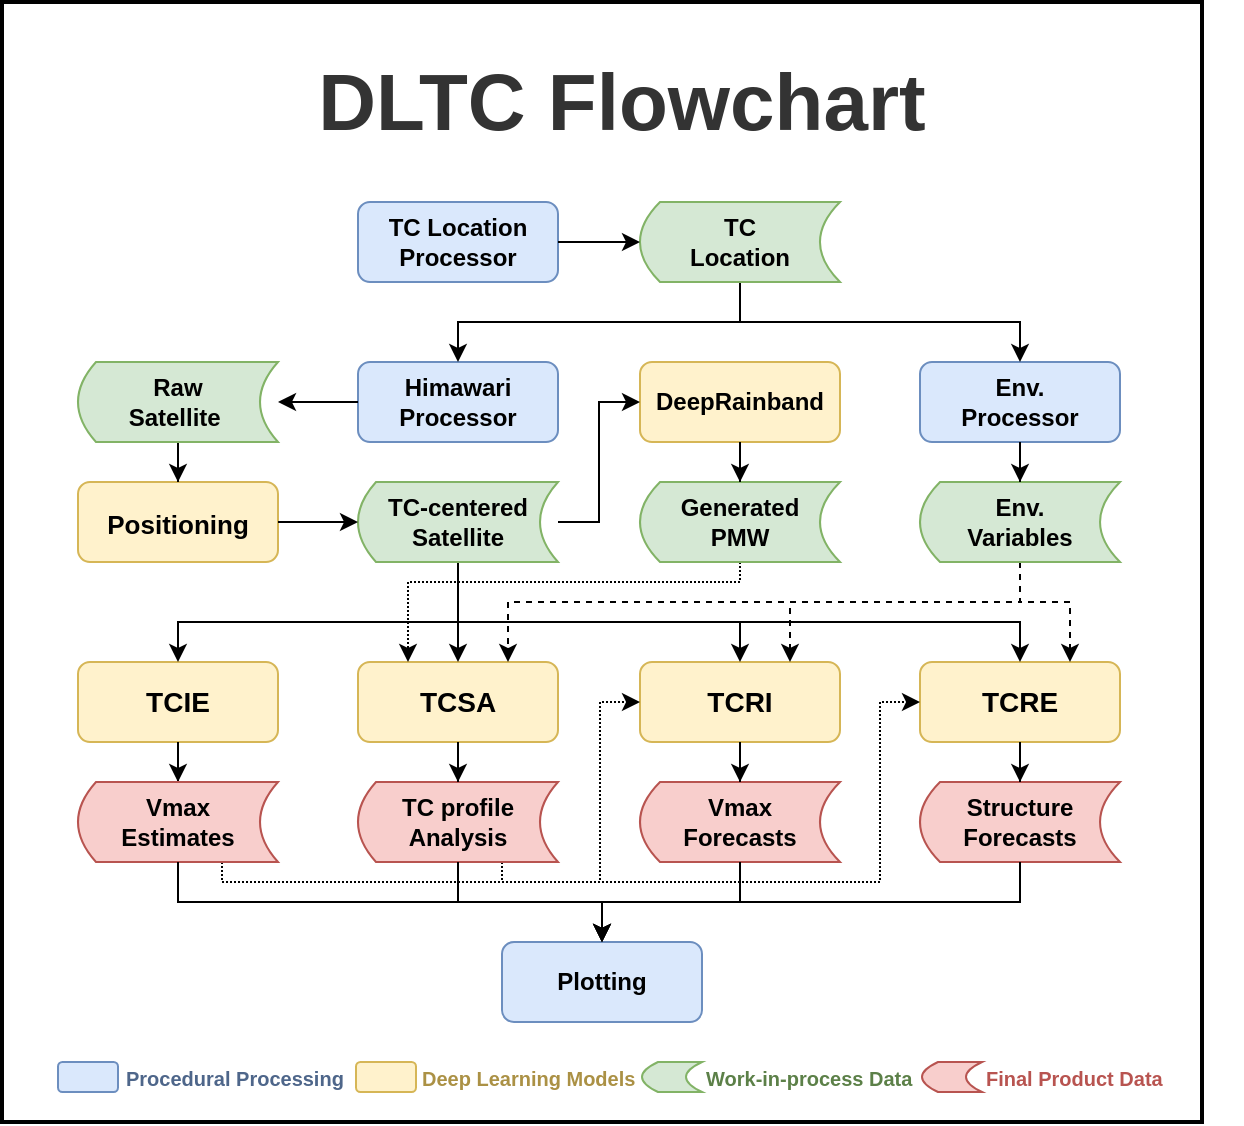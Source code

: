 <mxfile version="23.0.0" type="github">
  <diagram name="Page-1" id="74e2e168-ea6b-b213-b513-2b3c1d86103e">
    <mxGraphModel dx="1653" dy="963" grid="1" gridSize="10" guides="1" tooltips="1" connect="1" arrows="1" fold="1" page="1" pageScale="1" pageWidth="1100" pageHeight="850" background="#ffffff" math="0" shadow="0">
      <root>
        <mxCell id="0" />
        <mxCell id="1" parent="0" />
        <mxCell id="0BZXg8AU5hFF_TGUNgnz-43" value="" style="rounded=0;whiteSpace=wrap;html=1;strokeWidth=2;" vertex="1" parent="1">
          <mxGeometry x="260" y="140" width="600" height="560" as="geometry" />
        </mxCell>
        <mxCell id="0BZXg8AU5hFF_TGUNgnz-27" value="&lt;span style=&quot;font-family: Helvetica; font-style: normal; font-variant-ligatures: normal; font-variant-caps: normal; letter-spacing: normal; orphans: 2; text-indent: 0px; text-transform: none; widows: 2; word-spacing: 0px; -webkit-text-stroke-width: 0px; text-decoration-thickness: initial; text-decoration-style: initial; text-decoration-color: initial; float: none; display: inline !important;&quot;&gt;&lt;font color=&quot;#333333&quot; style=&quot;font-size: 40px;&quot;&gt;&lt;b style=&quot;&quot;&gt;DLTC Flowchart&lt;/b&gt;&lt;/font&gt;&lt;/span&gt;" style="text;whiteSpace=wrap;html=1;fontStyle=0;fontSize=50;align=center;" vertex="1" parent="1">
          <mxGeometry x="260" y="150" width="620" height="60" as="geometry" />
        </mxCell>
        <mxCell id="0BZXg8AU5hFF_TGUNgnz-33" value="" style="rounded=1;whiteSpace=wrap;html=1;fillColor=#fff2cc;strokeColor=#d6b656;movable=1;resizable=1;rotatable=1;deletable=1;editable=1;locked=0;connectable=1;" vertex="1" parent="1">
          <mxGeometry x="437" y="670" width="30" height="15" as="geometry" />
        </mxCell>
        <mxCell id="0BZXg8AU5hFF_TGUNgnz-34" value="" style="rounded=1;whiteSpace=wrap;html=1;fillColor=#dae8fc;strokeColor=#6c8ebf;movable=1;resizable=1;rotatable=1;deletable=1;editable=1;locked=0;connectable=1;" vertex="1" parent="1">
          <mxGeometry x="288" y="670" width="30" height="15" as="geometry" />
        </mxCell>
        <mxCell id="0BZXg8AU5hFF_TGUNgnz-35" value="&lt;font color=&quot;#ab9145&quot; style=&quot;font-size: 10px;&quot;&gt;Deep Learning Models&lt;/font&gt;" style="rounded=0;whiteSpace=wrap;html=1;fillColor=none;strokeColor=none;align=left;movable=1;resizable=1;rotatable=1;deletable=1;editable=1;locked=0;connectable=1;fontStyle=1;fontSize=10;" vertex="1" parent="1">
          <mxGeometry x="468" y="667.5" width="120" height="20" as="geometry" />
        </mxCell>
        <mxCell id="0BZXg8AU5hFF_TGUNgnz-36" value="&lt;font color=&quot;#4e668a&quot; style=&quot;font-size: 10px;&quot;&gt;Procedural Processing&lt;/font&gt;" style="rounded=0;whiteSpace=wrap;html=1;fillColor=none;strokeColor=none;align=left;movable=1;resizable=1;rotatable=1;deletable=1;editable=1;locked=0;connectable=1;fontStyle=1;fontSize=10;" vertex="1" parent="1">
          <mxGeometry x="320" y="667.5" width="128" height="20" as="geometry" />
        </mxCell>
        <mxCell id="0BZXg8AU5hFF_TGUNgnz-37" value="" style="shape=dataStorage;whiteSpace=wrap;html=1;fixedSize=1;size=8;fillColor=#f8cecc;strokeColor=#b85450;movable=1;resizable=1;rotatable=1;deletable=1;editable=1;locked=0;connectable=1;" vertex="1" parent="1">
          <mxGeometry x="720" y="670" width="30" height="15" as="geometry" />
        </mxCell>
        <mxCell id="0BZXg8AU5hFF_TGUNgnz-38" value="" style="shape=dataStorage;whiteSpace=wrap;html=1;fixedSize=1;size=8;fillColor=#d5e8d4;strokeColor=#82b366;movable=1;resizable=1;rotatable=1;deletable=1;editable=1;locked=0;connectable=1;" vertex="1" parent="1">
          <mxGeometry x="580" y="670" width="30" height="15" as="geometry" />
        </mxCell>
        <mxCell id="0BZXg8AU5hFF_TGUNgnz-39" value="&lt;span style=&quot;font-family: Helvetica; font-size: 10px; font-style: normal; font-variant-ligatures: normal; font-variant-caps: normal; letter-spacing: normal; orphans: 2; text-indent: 0px; text-transform: none; widows: 2; word-spacing: 0px; -webkit-text-stroke-width: 0px; text-decoration-thickness: initial; text-decoration-style: initial; text-decoration-color: initial; float: none; display: inline !important;&quot;&gt;&lt;font color=&quot;#5c8048&quot; style=&quot;font-size: 10px;&quot;&gt;Work-in-process Data&lt;/font&gt;&lt;/span&gt;" style="rounded=0;whiteSpace=wrap;html=1;fillColor=none;strokeColor=none;align=left;movable=1;resizable=1;rotatable=1;deletable=1;editable=1;locked=0;connectable=1;fontStyle=1;fontSize=10;" vertex="1" parent="1">
          <mxGeometry x="610" y="667.5" width="110" height="20" as="geometry" />
        </mxCell>
        <mxCell id="0BZXg8AU5hFF_TGUNgnz-40" value="&lt;span style=&quot;font-family: Helvetica; font-size: 10px; font-style: normal; font-variant-ligatures: normal; font-variant-caps: normal; letter-spacing: normal; orphans: 2; text-indent: 0px; text-transform: none; widows: 2; word-spacing: 0px; -webkit-text-stroke-width: 0px; text-decoration-thickness: initial; text-decoration-style: initial; text-decoration-color: initial; float: none; display: inline !important;&quot;&gt;&lt;font style=&quot;font-size: 10px;&quot; color=&quot;#b85450&quot;&gt;Final Product Data&lt;/font&gt;&lt;/span&gt;" style="rounded=0;whiteSpace=wrap;html=1;fillColor=none;strokeColor=none;align=left;movable=1;resizable=1;rotatable=1;deletable=1;editable=1;locked=0;connectable=1;fontStyle=1;fontSize=10;" vertex="1" parent="1">
          <mxGeometry x="750" y="667.5" width="104" height="20" as="geometry" />
        </mxCell>
        <mxCell id="xviSgolfPBOpMJryr8qm-25" value="&lt;font style=&quot;font-size: 12px;&quot;&gt;TC Location &lt;br style=&quot;&quot;&gt;Processor&lt;/font&gt;" style="rounded=1;whiteSpace=wrap;html=1;shadow=0;labelBackgroundColor=none;strokeWidth=1;fontFamily=Helvetica;fontSize=11;align=center;strokeColor=#6c8ebf;fillColor=#dae8fc;fontStyle=1;movable=1;resizable=1;rotatable=1;deletable=1;editable=1;locked=0;connectable=1;" parent="1" vertex="1">
          <mxGeometry x="438" y="240" width="100" height="40" as="geometry" />
        </mxCell>
        <mxCell id="xviSgolfPBOpMJryr8qm-26" value="&lt;font style=&quot;font-size: 12px;&quot;&gt;Himawari &lt;br style=&quot;&quot;&gt;Processor&lt;/font&gt;" style="rounded=1;whiteSpace=wrap;html=1;shadow=0;labelBackgroundColor=none;strokeWidth=1;fontFamily=Helvetica;fontSize=11;align=center;strokeColor=#6c8ebf;fillColor=#dae8fc;fontStyle=1;movable=1;resizable=1;rotatable=1;deletable=1;editable=1;locked=0;connectable=1;" parent="1" vertex="1">
          <mxGeometry x="438" y="320" width="100" height="40" as="geometry" />
        </mxCell>
        <mxCell id="xviSgolfPBOpMJryr8qm-27" value="&lt;font style=&quot;font-size: 12px;&quot;&gt;Env.&lt;br&gt;Processor&lt;/font&gt;" style="rounded=1;whiteSpace=wrap;html=1;shadow=0;labelBackgroundColor=none;strokeWidth=1;fontFamily=Helvetica;fontSize=11;align=center;strokeColor=#6c8ebf;fillColor=#dae8fc;fontStyle=1;movable=1;resizable=1;rotatable=1;deletable=1;editable=1;locked=0;connectable=1;" parent="1" vertex="1">
          <mxGeometry x="719" y="320" width="100" height="40" as="geometry" />
        </mxCell>
        <mxCell id="xviSgolfPBOpMJryr8qm-36" value="&lt;font style=&quot;font-size: 14px;&quot;&gt;TCIE&lt;/font&gt;" style="rounded=1;whiteSpace=wrap;html=1;shadow=0;labelBackgroundColor=none;strokeWidth=1;fontFamily=Helvetica;fontSize=14;align=center;strokeColor=#d6b656;fillColor=#fff2cc;fontStyle=1;movable=1;resizable=1;rotatable=1;deletable=1;editable=1;locked=0;connectable=1;" parent="1" vertex="1">
          <mxGeometry x="298" y="470" width="100" height="40" as="geometry" />
        </mxCell>
        <mxCell id="xviSgolfPBOpMJryr8qm-37" value="&lt;font style=&quot;font-size: 14px;&quot;&gt;TCSA&lt;/font&gt;" style="rounded=1;whiteSpace=wrap;html=1;shadow=0;labelBackgroundColor=none;strokeWidth=1;fontFamily=Helvetica;fontSize=14;align=center;strokeColor=#d6b656;fillColor=#fff2cc;fontStyle=1;movable=1;resizable=1;rotatable=1;deletable=1;editable=1;locked=0;connectable=1;" parent="1" vertex="1">
          <mxGeometry x="438" y="470" width="100" height="40" as="geometry" />
        </mxCell>
        <mxCell id="xviSgolfPBOpMJryr8qm-40" value="&lt;font style=&quot;font-size: 14px;&quot;&gt;TCRE&lt;/font&gt;" style="rounded=1;whiteSpace=wrap;html=1;shadow=0;labelBackgroundColor=none;strokeWidth=1;fontFamily=Helvetica;fontSize=14;align=center;strokeColor=#d6b656;fillColor=#fff2cc;fontStyle=1;movable=1;resizable=1;rotatable=1;deletable=1;editable=1;locked=0;connectable=1;" parent="1" vertex="1">
          <mxGeometry x="719" y="470" width="100" height="40" as="geometry" />
        </mxCell>
        <mxCell id="xviSgolfPBOpMJryr8qm-41" value="&lt;font style=&quot;font-size: 14px;&quot;&gt;TCRI&lt;/font&gt;" style="rounded=1;whiteSpace=wrap;html=1;shadow=0;labelBackgroundColor=none;strokeWidth=1;fontFamily=Helvetica;fontSize=14;align=center;strokeColor=#d6b656;fillColor=#fff2cc;fontStyle=1;movable=1;resizable=1;rotatable=1;deletable=1;editable=1;locked=0;connectable=1;" parent="1" vertex="1">
          <mxGeometry x="579" y="470" width="100" height="40" as="geometry" />
        </mxCell>
        <mxCell id="xviSgolfPBOpMJryr8qm-47" style="edgeStyle=orthogonalEdgeStyle;rounded=0;orthogonalLoop=1;jettySize=auto;html=1;entryX=0.5;entryY=0;entryDx=0;entryDy=0;strokeColor=default;fontFamily=Helvetica;fontStyle=1;movable=1;resizable=1;rotatable=1;deletable=1;editable=1;locked=0;connectable=1;" parent="1" source="xviSgolfPBOpMJryr8qm-36" target="iOC6fSmJqCydzc7WDYuV-18" edge="1">
          <mxGeometry relative="1" as="geometry">
            <mxPoint x="768" y="525" as="targetPoint" />
          </mxGeometry>
        </mxCell>
        <mxCell id="xviSgolfPBOpMJryr8qm-60" value="&lt;font style=&quot;font-size: 13px;&quot;&gt;Positioning&lt;/font&gt;" style="rounded=1;whiteSpace=wrap;html=1;shadow=0;labelBackgroundColor=none;strokeWidth=1;fontFamily=Helvetica;fontSize=16;align=center;strokeColor=#d6b656;fillColor=#fff2cc;fontStyle=1;movable=1;resizable=1;rotatable=1;deletable=1;editable=1;locked=0;connectable=1;" parent="1" vertex="1">
          <mxGeometry x="298" y="380" width="100" height="40" as="geometry" />
        </mxCell>
        <mxCell id="iOC6fSmJqCydzc7WDYuV-90" style="edgeStyle=orthogonalEdgeStyle;rounded=0;orthogonalLoop=1;jettySize=auto;html=1;entryX=0.5;entryY=0;entryDx=0;entryDy=0;movable=1;resizable=1;rotatable=1;deletable=1;editable=1;locked=0;connectable=1;" parent="1" source="iOC6fSmJqCydzc7WDYuV-2" target="xviSgolfPBOpMJryr8qm-36" edge="1">
          <mxGeometry relative="1" as="geometry">
            <Array as="points">
              <mxPoint x="488" y="450" />
              <mxPoint x="348" y="450" />
            </Array>
          </mxGeometry>
        </mxCell>
        <mxCell id="iOC6fSmJqCydzc7WDYuV-91" style="edgeStyle=orthogonalEdgeStyle;rounded=0;orthogonalLoop=1;jettySize=auto;html=1;entryX=0.5;entryY=0;entryDx=0;entryDy=0;movable=1;resizable=1;rotatable=1;deletable=1;editable=1;locked=0;connectable=1;" parent="1" source="iOC6fSmJqCydzc7WDYuV-2" target="xviSgolfPBOpMJryr8qm-37" edge="1">
          <mxGeometry relative="1" as="geometry" />
        </mxCell>
        <mxCell id="iOC6fSmJqCydzc7WDYuV-92" style="edgeStyle=orthogonalEdgeStyle;rounded=0;orthogonalLoop=1;jettySize=auto;html=1;entryX=0.5;entryY=0;entryDx=0;entryDy=0;movable=1;resizable=1;rotatable=1;deletable=1;editable=1;locked=0;connectable=1;" parent="1" source="iOC6fSmJqCydzc7WDYuV-2" target="xviSgolfPBOpMJryr8qm-41" edge="1">
          <mxGeometry relative="1" as="geometry">
            <Array as="points">
              <mxPoint x="488" y="450" />
              <mxPoint x="629" y="450" />
            </Array>
          </mxGeometry>
        </mxCell>
        <mxCell id="iOC6fSmJqCydzc7WDYuV-93" style="edgeStyle=orthogonalEdgeStyle;rounded=0;orthogonalLoop=1;jettySize=auto;html=1;entryX=0.5;entryY=0;entryDx=0;entryDy=0;movable=1;resizable=1;rotatable=1;deletable=1;editable=1;locked=0;connectable=1;" parent="1" source="iOC6fSmJqCydzc7WDYuV-2" target="xviSgolfPBOpMJryr8qm-40" edge="1">
          <mxGeometry relative="1" as="geometry">
            <Array as="points">
              <mxPoint x="488" y="450" />
              <mxPoint x="769" y="450" />
            </Array>
          </mxGeometry>
        </mxCell>
        <mxCell id="iOC6fSmJqCydzc7WDYuV-2" value="&lt;span&gt;TC-centered&lt;br&gt;Satellite&lt;/span&gt;" style="shape=dataStorage;whiteSpace=wrap;html=1;fixedSize=1;fillColor=#d5e8d4;strokeColor=#82b366;fontFamily=Helvetica;fontStyle=1;size=9;movable=1;resizable=1;rotatable=1;deletable=1;editable=1;locked=0;connectable=1;" parent="1" vertex="1">
          <mxGeometry x="438" y="380" width="100" height="40" as="geometry" />
        </mxCell>
        <mxCell id="iOC6fSmJqCydzc7WDYuV-40" style="edgeStyle=orthogonalEdgeStyle;rounded=0;orthogonalLoop=1;jettySize=auto;html=1;entryX=0;entryY=0.5;entryDx=0;entryDy=0;fontFamily=Helvetica;fontStyle=1;movable=1;resizable=1;rotatable=1;deletable=1;editable=1;locked=0;connectable=1;" parent="1" source="xviSgolfPBOpMJryr8qm-60" target="iOC6fSmJqCydzc7WDYuV-2" edge="1">
          <mxGeometry relative="1" as="geometry" />
        </mxCell>
        <mxCell id="iOC6fSmJqCydzc7WDYuV-44" style="edgeStyle=orthogonalEdgeStyle;rounded=0;orthogonalLoop=1;jettySize=auto;html=1;entryX=0.5;entryY=0;entryDx=0;entryDy=0;fontFamily=Helvetica;fontStyle=1;movable=1;resizable=1;rotatable=1;deletable=1;editable=1;locked=0;connectable=1;" parent="1" source="iOC6fSmJqCydzc7WDYuV-5" target="xviSgolfPBOpMJryr8qm-60" edge="1">
          <mxGeometry relative="1" as="geometry" />
        </mxCell>
        <mxCell id="iOC6fSmJqCydzc7WDYuV-5" value="&lt;span&gt;Raw&lt;br&gt;Satellite&amp;nbsp;&lt;/span&gt;" style="shape=dataStorage;whiteSpace=wrap;html=1;fixedSize=1;fillColor=#d5e8d4;strokeColor=#82b366;fontFamily=Helvetica;fontStyle=1;size=9;movable=1;resizable=1;rotatable=1;deletable=1;editable=1;locked=0;connectable=1;" parent="1" vertex="1">
          <mxGeometry x="298" y="320" width="100" height="40" as="geometry" />
        </mxCell>
        <mxCell id="iOC6fSmJqCydzc7WDYuV-42" style="edgeStyle=orthogonalEdgeStyle;rounded=0;orthogonalLoop=1;jettySize=auto;html=1;exitX=0;exitY=0.5;exitDx=0;exitDy=0;entryX=1;entryY=0.5;entryDx=0;entryDy=0;fontFamily=Helvetica;fontStyle=1;movable=1;resizable=1;rotatable=1;deletable=1;editable=1;locked=0;connectable=1;" parent="1" source="xviSgolfPBOpMJryr8qm-26" target="iOC6fSmJqCydzc7WDYuV-5" edge="1">
          <mxGeometry relative="1" as="geometry" />
        </mxCell>
        <mxCell id="iOC6fSmJqCydzc7WDYuV-95" style="edgeStyle=orthogonalEdgeStyle;rounded=0;orthogonalLoop=1;jettySize=auto;html=1;entryX=0.75;entryY=0;entryDx=0;entryDy=0;dashed=1;movable=1;resizable=1;rotatable=1;deletable=1;editable=1;locked=0;connectable=1;" parent="1" source="iOC6fSmJqCydzc7WDYuV-7" target="xviSgolfPBOpMJryr8qm-37" edge="1">
          <mxGeometry relative="1" as="geometry">
            <Array as="points">
              <mxPoint x="769" y="440" />
              <mxPoint x="513" y="440" />
            </Array>
          </mxGeometry>
        </mxCell>
        <mxCell id="iOC6fSmJqCydzc7WDYuV-96" style="edgeStyle=orthogonalEdgeStyle;rounded=0;orthogonalLoop=1;jettySize=auto;html=1;entryX=0.75;entryY=0;entryDx=0;entryDy=0;dashed=1;movable=1;resizable=1;rotatable=1;deletable=1;editable=1;locked=0;connectable=1;" parent="1" source="iOC6fSmJqCydzc7WDYuV-7" target="xviSgolfPBOpMJryr8qm-41" edge="1">
          <mxGeometry relative="1" as="geometry">
            <Array as="points">
              <mxPoint x="769" y="440" />
              <mxPoint x="654" y="440" />
            </Array>
          </mxGeometry>
        </mxCell>
        <mxCell id="iOC6fSmJqCydzc7WDYuV-97" style="edgeStyle=orthogonalEdgeStyle;rounded=0;orthogonalLoop=1;jettySize=auto;html=1;entryX=0.75;entryY=0;entryDx=0;entryDy=0;dashed=1;movable=1;resizable=1;rotatable=1;deletable=1;editable=1;locked=0;connectable=1;" parent="1" source="iOC6fSmJqCydzc7WDYuV-7" target="xviSgolfPBOpMJryr8qm-40" edge="1">
          <mxGeometry relative="1" as="geometry">
            <Array as="points">
              <mxPoint x="769" y="440" />
              <mxPoint x="794" y="440" />
            </Array>
          </mxGeometry>
        </mxCell>
        <mxCell id="iOC6fSmJqCydzc7WDYuV-7" value="&lt;span&gt;Env.&lt;br&gt;Variables&lt;br&gt;&lt;/span&gt;" style="shape=dataStorage;whiteSpace=wrap;html=1;fixedSize=1;fillColor=#d5e8d4;strokeColor=#82b366;fontFamily=Helvetica;fontStyle=1;size=10;movable=1;resizable=1;rotatable=1;deletable=1;editable=1;locked=0;connectable=1;" parent="1" vertex="1">
          <mxGeometry x="719" y="380" width="100" height="40" as="geometry" />
        </mxCell>
        <mxCell id="iOC6fSmJqCydzc7WDYuV-39" style="edgeStyle=orthogonalEdgeStyle;rounded=0;orthogonalLoop=1;jettySize=auto;html=1;entryX=0.5;entryY=0;entryDx=0;entryDy=0;fontFamily=Helvetica;fontStyle=1;movable=1;resizable=1;rotatable=1;deletable=1;editable=1;locked=0;connectable=1;" parent="1" source="xviSgolfPBOpMJryr8qm-27" target="iOC6fSmJqCydzc7WDYuV-7" edge="1">
          <mxGeometry relative="1" as="geometry" />
        </mxCell>
        <mxCell id="iOC6fSmJqCydzc7WDYuV-10" value="DeepRainband" style="rounded=1;whiteSpace=wrap;html=1;shadow=0;labelBackgroundColor=none;strokeWidth=1;fontFamily=Helvetica;fontSize=12;align=center;strokeColor=#d6b656;fillColor=#fff2cc;fontStyle=1;movable=1;resizable=1;rotatable=1;deletable=1;editable=1;locked=0;connectable=1;" parent="1" vertex="1">
          <mxGeometry x="579" y="320" width="100" height="40" as="geometry" />
        </mxCell>
        <mxCell id="iOC6fSmJqCydzc7WDYuV-98" style="edgeStyle=orthogonalEdgeStyle;rounded=0;orthogonalLoop=1;jettySize=auto;html=1;entryX=0;entryY=0.5;entryDx=0;entryDy=0;movable=1;resizable=1;rotatable=1;deletable=1;editable=1;locked=0;connectable=1;" parent="1" source="iOC6fSmJqCydzc7WDYuV-2" target="iOC6fSmJqCydzc7WDYuV-10" edge="1">
          <mxGeometry relative="1" as="geometry" />
        </mxCell>
        <mxCell id="iOC6fSmJqCydzc7WDYuV-94" style="edgeStyle=orthogonalEdgeStyle;rounded=0;orthogonalLoop=1;jettySize=auto;html=1;entryX=0.25;entryY=0;entryDx=0;entryDy=0;dashed=1;movable=1;resizable=1;rotatable=1;deletable=1;editable=1;locked=0;connectable=1;dashPattern=1 1;" parent="1" source="iOC6fSmJqCydzc7WDYuV-15" target="xviSgolfPBOpMJryr8qm-37" edge="1">
          <mxGeometry relative="1" as="geometry">
            <Array as="points">
              <mxPoint x="629" y="430" />
              <mxPoint x="463" y="430" />
            </Array>
          </mxGeometry>
        </mxCell>
        <mxCell id="iOC6fSmJqCydzc7WDYuV-15" value="Generated&lt;br&gt;PMW" style="shape=dataStorage;whiteSpace=wrap;html=1;fixedSize=1;fillColor=#d5e8d4;strokeColor=#82b366;fontFamily=Helvetica;fontStyle=1;size=10;movable=1;resizable=1;rotatable=1;deletable=1;editable=1;locked=0;connectable=1;" parent="1" vertex="1">
          <mxGeometry x="579" y="380" width="100" height="40" as="geometry" />
        </mxCell>
        <mxCell id="iOC6fSmJqCydzc7WDYuV-45" style="edgeStyle=orthogonalEdgeStyle;rounded=0;orthogonalLoop=1;jettySize=auto;html=1;entryX=0.5;entryY=0;entryDx=0;entryDy=0;fontFamily=Helvetica;fontStyle=1;movable=1;resizable=1;rotatable=1;deletable=1;editable=1;locked=0;connectable=1;" parent="1" source="iOC6fSmJqCydzc7WDYuV-10" target="iOC6fSmJqCydzc7WDYuV-15" edge="1">
          <mxGeometry relative="1" as="geometry" />
        </mxCell>
        <mxCell id="iOC6fSmJqCydzc7WDYuV-99" style="edgeStyle=orthogonalEdgeStyle;rounded=0;orthogonalLoop=1;jettySize=auto;html=1;entryX=0;entryY=0.5;entryDx=0;entryDy=0;movable=1;resizable=1;rotatable=1;deletable=1;editable=1;locked=0;connectable=1;dashed=1;dashPattern=1 1;" parent="1" source="iOC6fSmJqCydzc7WDYuV-16" target="xviSgolfPBOpMJryr8qm-40" edge="1">
          <mxGeometry relative="1" as="geometry">
            <Array as="points">
              <mxPoint x="510" y="580" />
              <mxPoint x="699" y="580" />
              <mxPoint x="699" y="490" />
            </Array>
          </mxGeometry>
        </mxCell>
        <mxCell id="iOC6fSmJqCydzc7WDYuV-16" value="TC profile&lt;br&gt;Analysis" style="shape=dataStorage;whiteSpace=wrap;html=1;fixedSize=1;fillColor=#f8cecc;strokeColor=#b85450;fontFamily=Helvetica;fontStyle=1;size=9;movable=1;resizable=1;rotatable=1;deletable=1;editable=1;locked=0;connectable=1;" parent="1" vertex="1">
          <mxGeometry x="438" y="530" width="100" height="40" as="geometry" />
        </mxCell>
        <mxCell id="iOC6fSmJqCydzc7WDYuV-71" style="edgeStyle=orthogonalEdgeStyle;rounded=0;orthogonalLoop=1;jettySize=auto;html=1;entryX=0.5;entryY=0;entryDx=0;entryDy=0;fontFamily=Helvetica;fontStyle=1;movable=1;resizable=1;rotatable=1;deletable=1;editable=1;locked=0;connectable=1;" parent="1" source="xviSgolfPBOpMJryr8qm-37" target="iOC6fSmJqCydzc7WDYuV-16" edge="1">
          <mxGeometry relative="1" as="geometry" />
        </mxCell>
        <mxCell id="iOC6fSmJqCydzc7WDYuV-83" style="edgeStyle=orthogonalEdgeStyle;rounded=0;orthogonalLoop=1;jettySize=auto;html=1;entryX=0;entryY=0.5;entryDx=0;entryDy=0;movable=1;resizable=1;rotatable=1;deletable=1;editable=1;locked=0;connectable=1;dashed=1;dashPattern=1 1;" parent="1" source="iOC6fSmJqCydzc7WDYuV-18" target="xviSgolfPBOpMJryr8qm-41" edge="1">
          <mxGeometry relative="1" as="geometry">
            <Array as="points">
              <mxPoint x="370" y="580" />
              <mxPoint x="559" y="580" />
              <mxPoint x="559" y="490" />
            </Array>
          </mxGeometry>
        </mxCell>
        <mxCell id="iOC6fSmJqCydzc7WDYuV-18" value="Vmax &lt;br&gt;Estimates" style="shape=dataStorage;whiteSpace=wrap;html=1;fixedSize=1;fillColor=#f8cecc;strokeColor=#b85450;fontFamily=Helvetica;fontStyle=1;size=9;movable=1;resizable=1;rotatable=1;deletable=1;editable=1;locked=0;connectable=1;" parent="1" vertex="1">
          <mxGeometry x="298" y="530" width="100" height="40" as="geometry" />
        </mxCell>
        <mxCell id="iOC6fSmJqCydzc7WDYuV-19" value="Vmax &lt;br&gt;Forecasts" style="shape=dataStorage;whiteSpace=wrap;html=1;fixedSize=1;fillColor=#f8cecc;strokeColor=#b85450;fontFamily=Helvetica;fontStyle=1;size=10;movable=1;resizable=1;rotatable=1;deletable=1;editable=1;locked=0;connectable=1;" parent="1" vertex="1">
          <mxGeometry x="579" y="530" width="100" height="40" as="geometry" />
        </mxCell>
        <mxCell id="iOC6fSmJqCydzc7WDYuV-72" style="edgeStyle=orthogonalEdgeStyle;rounded=0;orthogonalLoop=1;jettySize=auto;html=1;entryX=0.5;entryY=0;entryDx=0;entryDy=0;fontFamily=Helvetica;fontStyle=1;movable=1;resizable=1;rotatable=1;deletable=1;editable=1;locked=0;connectable=1;" parent="1" source="xviSgolfPBOpMJryr8qm-41" target="iOC6fSmJqCydzc7WDYuV-19" edge="1">
          <mxGeometry relative="1" as="geometry" />
        </mxCell>
        <mxCell id="iOC6fSmJqCydzc7WDYuV-22" value="Structure&lt;br&gt;Forecasts" style="shape=dataStorage;whiteSpace=wrap;html=1;fixedSize=1;fillColor=#f8cecc;strokeColor=#b85450;fontFamily=Helvetica;fontStyle=1;size=10;movable=1;resizable=1;rotatable=1;deletable=1;editable=1;locked=0;connectable=1;" parent="1" vertex="1">
          <mxGeometry x="719" y="530" width="100" height="40" as="geometry" />
        </mxCell>
        <mxCell id="iOC6fSmJqCydzc7WDYuV-50" style="edgeStyle=orthogonalEdgeStyle;rounded=0;orthogonalLoop=1;jettySize=auto;html=1;entryX=0.5;entryY=0;entryDx=0;entryDy=0;fontFamily=Helvetica;fontStyle=1;movable=1;resizable=1;rotatable=1;deletable=1;editable=1;locked=0;connectable=1;" parent="1" source="xviSgolfPBOpMJryr8qm-40" target="iOC6fSmJqCydzc7WDYuV-22" edge="1">
          <mxGeometry relative="1" as="geometry" />
        </mxCell>
        <mxCell id="iOC6fSmJqCydzc7WDYuV-100" style="edgeStyle=orthogonalEdgeStyle;rounded=0;orthogonalLoop=1;jettySize=auto;html=1;entryX=0.5;entryY=0;entryDx=0;entryDy=0;movable=1;resizable=1;rotatable=1;deletable=1;editable=1;locked=0;connectable=1;" parent="1" source="iOC6fSmJqCydzc7WDYuV-32" target="xviSgolfPBOpMJryr8qm-26" edge="1">
          <mxGeometry relative="1" as="geometry">
            <Array as="points">
              <mxPoint x="629" y="300" />
              <mxPoint x="488" y="300" />
            </Array>
          </mxGeometry>
        </mxCell>
        <mxCell id="iOC6fSmJqCydzc7WDYuV-101" style="edgeStyle=orthogonalEdgeStyle;rounded=0;orthogonalLoop=1;jettySize=auto;html=1;entryX=0.5;entryY=0;entryDx=0;entryDy=0;movable=1;resizable=1;rotatable=1;deletable=1;editable=1;locked=0;connectable=1;" parent="1" source="iOC6fSmJqCydzc7WDYuV-32" target="xviSgolfPBOpMJryr8qm-27" edge="1">
          <mxGeometry relative="1" as="geometry">
            <Array as="points">
              <mxPoint x="629" y="300" />
              <mxPoint x="769" y="300" />
            </Array>
          </mxGeometry>
        </mxCell>
        <mxCell id="iOC6fSmJqCydzc7WDYuV-32" value="&lt;span&gt;TC &lt;br&gt;Location&lt;/span&gt;" style="shape=dataStorage;whiteSpace=wrap;html=1;fixedSize=1;fillColor=#d5e8d4;strokeColor=#82b366;align=center;fontFamily=Helvetica;fontStyle=1;size=10;movable=1;resizable=1;rotatable=1;deletable=1;editable=1;locked=0;connectable=1;" parent="1" vertex="1">
          <mxGeometry x="579" y="240" width="100" height="40" as="geometry" />
        </mxCell>
        <mxCell id="iOC6fSmJqCydzc7WDYuV-102" style="edgeStyle=orthogonalEdgeStyle;rounded=0;orthogonalLoop=1;jettySize=auto;html=1;entryX=0;entryY=0.5;entryDx=0;entryDy=0;movable=1;resizable=1;rotatable=1;deletable=1;editable=1;locked=0;connectable=1;" parent="1" source="xviSgolfPBOpMJryr8qm-25" target="iOC6fSmJqCydzc7WDYuV-32" edge="1">
          <mxGeometry relative="1" as="geometry" />
        </mxCell>
        <mxCell id="CMrjH5Ez4WPF8n3HYnDM-4" value="&lt;span style=&quot;font-size: 12px;&quot;&gt;Plotting&lt;/span&gt;" style="rounded=1;whiteSpace=wrap;html=1;shadow=0;labelBackgroundColor=none;strokeWidth=1;fontFamily=Helvetica;fontSize=11;align=center;strokeColor=#6c8ebf;fillColor=#dae8fc;fontStyle=1;movable=1;resizable=1;rotatable=1;deletable=1;editable=1;locked=0;connectable=1;" parent="1" vertex="1">
          <mxGeometry x="510" y="610" width="100" height="40" as="geometry" />
        </mxCell>
        <mxCell id="CMrjH5Ez4WPF8n3HYnDM-10" style="edgeStyle=orthogonalEdgeStyle;rounded=0;orthogonalLoop=1;jettySize=auto;html=1;entryX=0.5;entryY=0;entryDx=0;entryDy=0;movable=1;resizable=1;rotatable=1;deletable=1;editable=1;locked=0;connectable=1;" parent="1" source="iOC6fSmJqCydzc7WDYuV-16" target="CMrjH5Ez4WPF8n3HYnDM-4" edge="1">
          <mxGeometry relative="1" as="geometry">
            <Array as="points">
              <mxPoint x="488" y="590" />
              <mxPoint x="560" y="590" />
            </Array>
          </mxGeometry>
        </mxCell>
        <mxCell id="CMrjH5Ez4WPF8n3HYnDM-9" style="edgeStyle=orthogonalEdgeStyle;rounded=0;orthogonalLoop=1;jettySize=auto;html=1;entryX=0.5;entryY=0;entryDx=0;entryDy=0;movable=1;resizable=1;rotatable=1;deletable=1;editable=1;locked=0;connectable=1;" parent="1" source="iOC6fSmJqCydzc7WDYuV-18" target="CMrjH5Ez4WPF8n3HYnDM-4" edge="1">
          <mxGeometry relative="1" as="geometry">
            <Array as="points">
              <mxPoint x="348" y="590" />
              <mxPoint x="560" y="590" />
            </Array>
          </mxGeometry>
        </mxCell>
        <mxCell id="CMrjH5Ez4WPF8n3HYnDM-12" style="edgeStyle=orthogonalEdgeStyle;rounded=0;orthogonalLoop=1;jettySize=auto;html=1;entryX=0.5;entryY=0;entryDx=0;entryDy=0;movable=1;resizable=1;rotatable=1;deletable=1;editable=1;locked=0;connectable=1;" parent="1" source="iOC6fSmJqCydzc7WDYuV-19" target="CMrjH5Ez4WPF8n3HYnDM-4" edge="1">
          <mxGeometry relative="1" as="geometry" />
        </mxCell>
        <mxCell id="CMrjH5Ez4WPF8n3HYnDM-13" style="edgeStyle=orthogonalEdgeStyle;rounded=0;orthogonalLoop=1;jettySize=auto;html=1;entryX=0.5;entryY=0;entryDx=0;entryDy=0;movable=1;resizable=1;rotatable=1;deletable=1;editable=1;locked=0;connectable=1;" parent="1" source="iOC6fSmJqCydzc7WDYuV-22" target="CMrjH5Ez4WPF8n3HYnDM-4" edge="1">
          <mxGeometry relative="1" as="geometry">
            <Array as="points">
              <mxPoint x="769" y="590" />
              <mxPoint x="560" y="590" />
            </Array>
          </mxGeometry>
        </mxCell>
      </root>
    </mxGraphModel>
  </diagram>
</mxfile>
